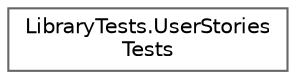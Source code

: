 digraph "Graphical Class Hierarchy"
{
 // INTERACTIVE_SVG=YES
 // LATEX_PDF_SIZE
  bgcolor="transparent";
  edge [fontname=Helvetica,fontsize=10,labelfontname=Helvetica,labelfontsize=10];
  node [fontname=Helvetica,fontsize=10,shape=box,height=0.2,width=0.4];
  rankdir="LR";
  Node0 [id="Node000000",label="LibraryTests.UserStories\lTests",height=0.2,width=0.4,color="grey40", fillcolor="white", style="filled",URL="$classLibraryTests_1_1UserStoriesTests.html",tooltip="Esta es la clase UserStoriesTests. Se encarga de comprobar las historias de usuario."];
}
